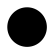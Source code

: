 digraph G {
  node [fontname = "Geneva"]
  edge [fontname = "Geneva"]
  splines=polyline
  start [shape="circle", style="filled", fillcolor=black, label="", width=0.25]
}